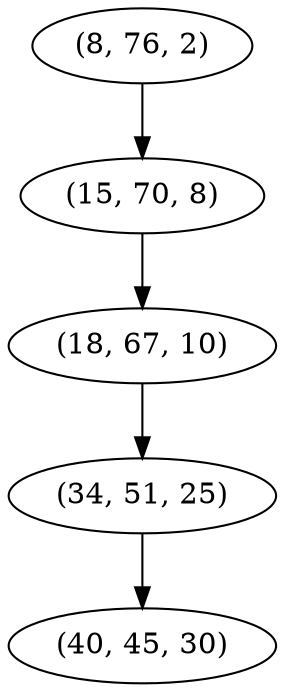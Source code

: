 digraph tree {
    "(8, 76, 2)";
    "(15, 70, 8)";
    "(18, 67, 10)";
    "(34, 51, 25)";
    "(40, 45, 30)";
    "(8, 76, 2)" -> "(15, 70, 8)";
    "(15, 70, 8)" -> "(18, 67, 10)";
    "(18, 67, 10)" -> "(34, 51, 25)";
    "(34, 51, 25)" -> "(40, 45, 30)";
}
